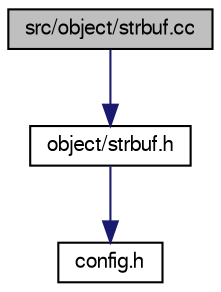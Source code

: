 digraph "src/object/strbuf.cc"
{
  bgcolor="transparent";
  edge [fontname="FreeSans",fontsize="10",labelfontname="FreeSans",labelfontsize="10"];
  node [fontname="FreeSans",fontsize="10",shape=record];
  Node1 [label="src/object/strbuf.cc",height=0.2,width=0.4,color="black", fillcolor="grey75", style="filled" fontcolor="black"];
  Node1 -> Node2 [color="midnightblue",fontsize="10",style="solid",fontname="FreeSans"];
  Node2 [label="object/strbuf.h",height=0.2,width=0.4,color="black",URL="$strbuf_8h.html"];
  Node2 -> Node3 [color="midnightblue",fontsize="10",style="solid",fontname="FreeSans"];
  Node3 [label="config.h",height=0.2,width=0.4,color="black",URL="$config_8h.html",tooltip="verschiedene defines für Einstellungen"];
}
